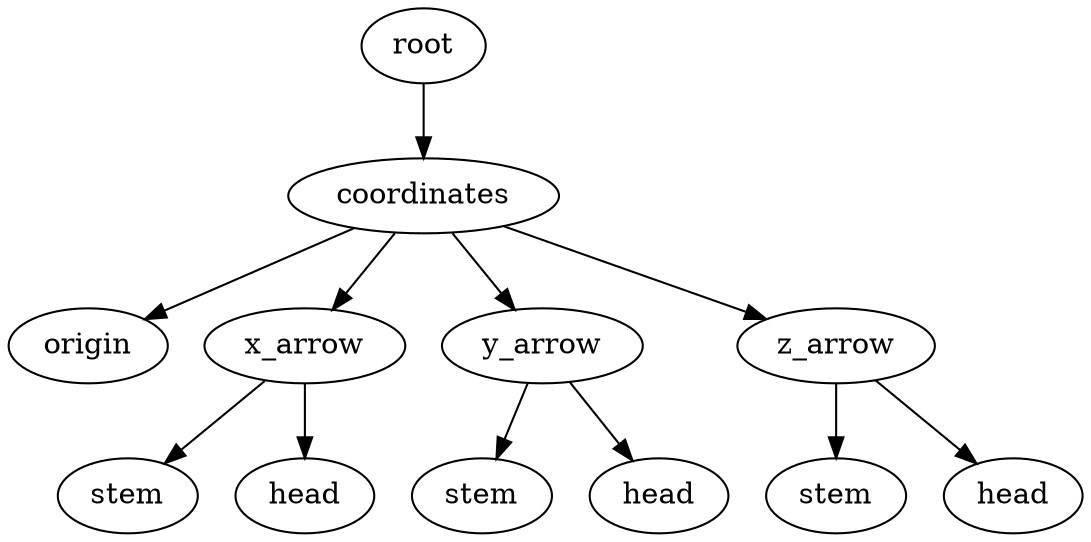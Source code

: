 digraph D {
    root_99 [label="root"];
    coordinates_100 [label="coordinates"];
    origin_101 [label="origin"];
    x_arrow_102 [label="x_arrow"];
    stem_103 [label="stem"];
    head_104 [label="head"];
    y_arrow_105 [label="y_arrow"];
    stem_106 [label="stem"];
    head_107 [label="head"];
    z_arrow_108 [label="z_arrow"];
    stem_109 [label="stem"];
    head_110 [label="head"];
    root_99 -> coordinates_100;
    coordinates_100 -> origin_101;
    coordinates_100 -> x_arrow_102;
    x_arrow_102 -> stem_103;
    x_arrow_102 -> head_104;
    coordinates_100 -> y_arrow_105;
    y_arrow_105 -> stem_106;
    y_arrow_105 -> head_107;
    coordinates_100 -> z_arrow_108;
    z_arrow_108 -> stem_109;
    z_arrow_108 -> head_110;
}
